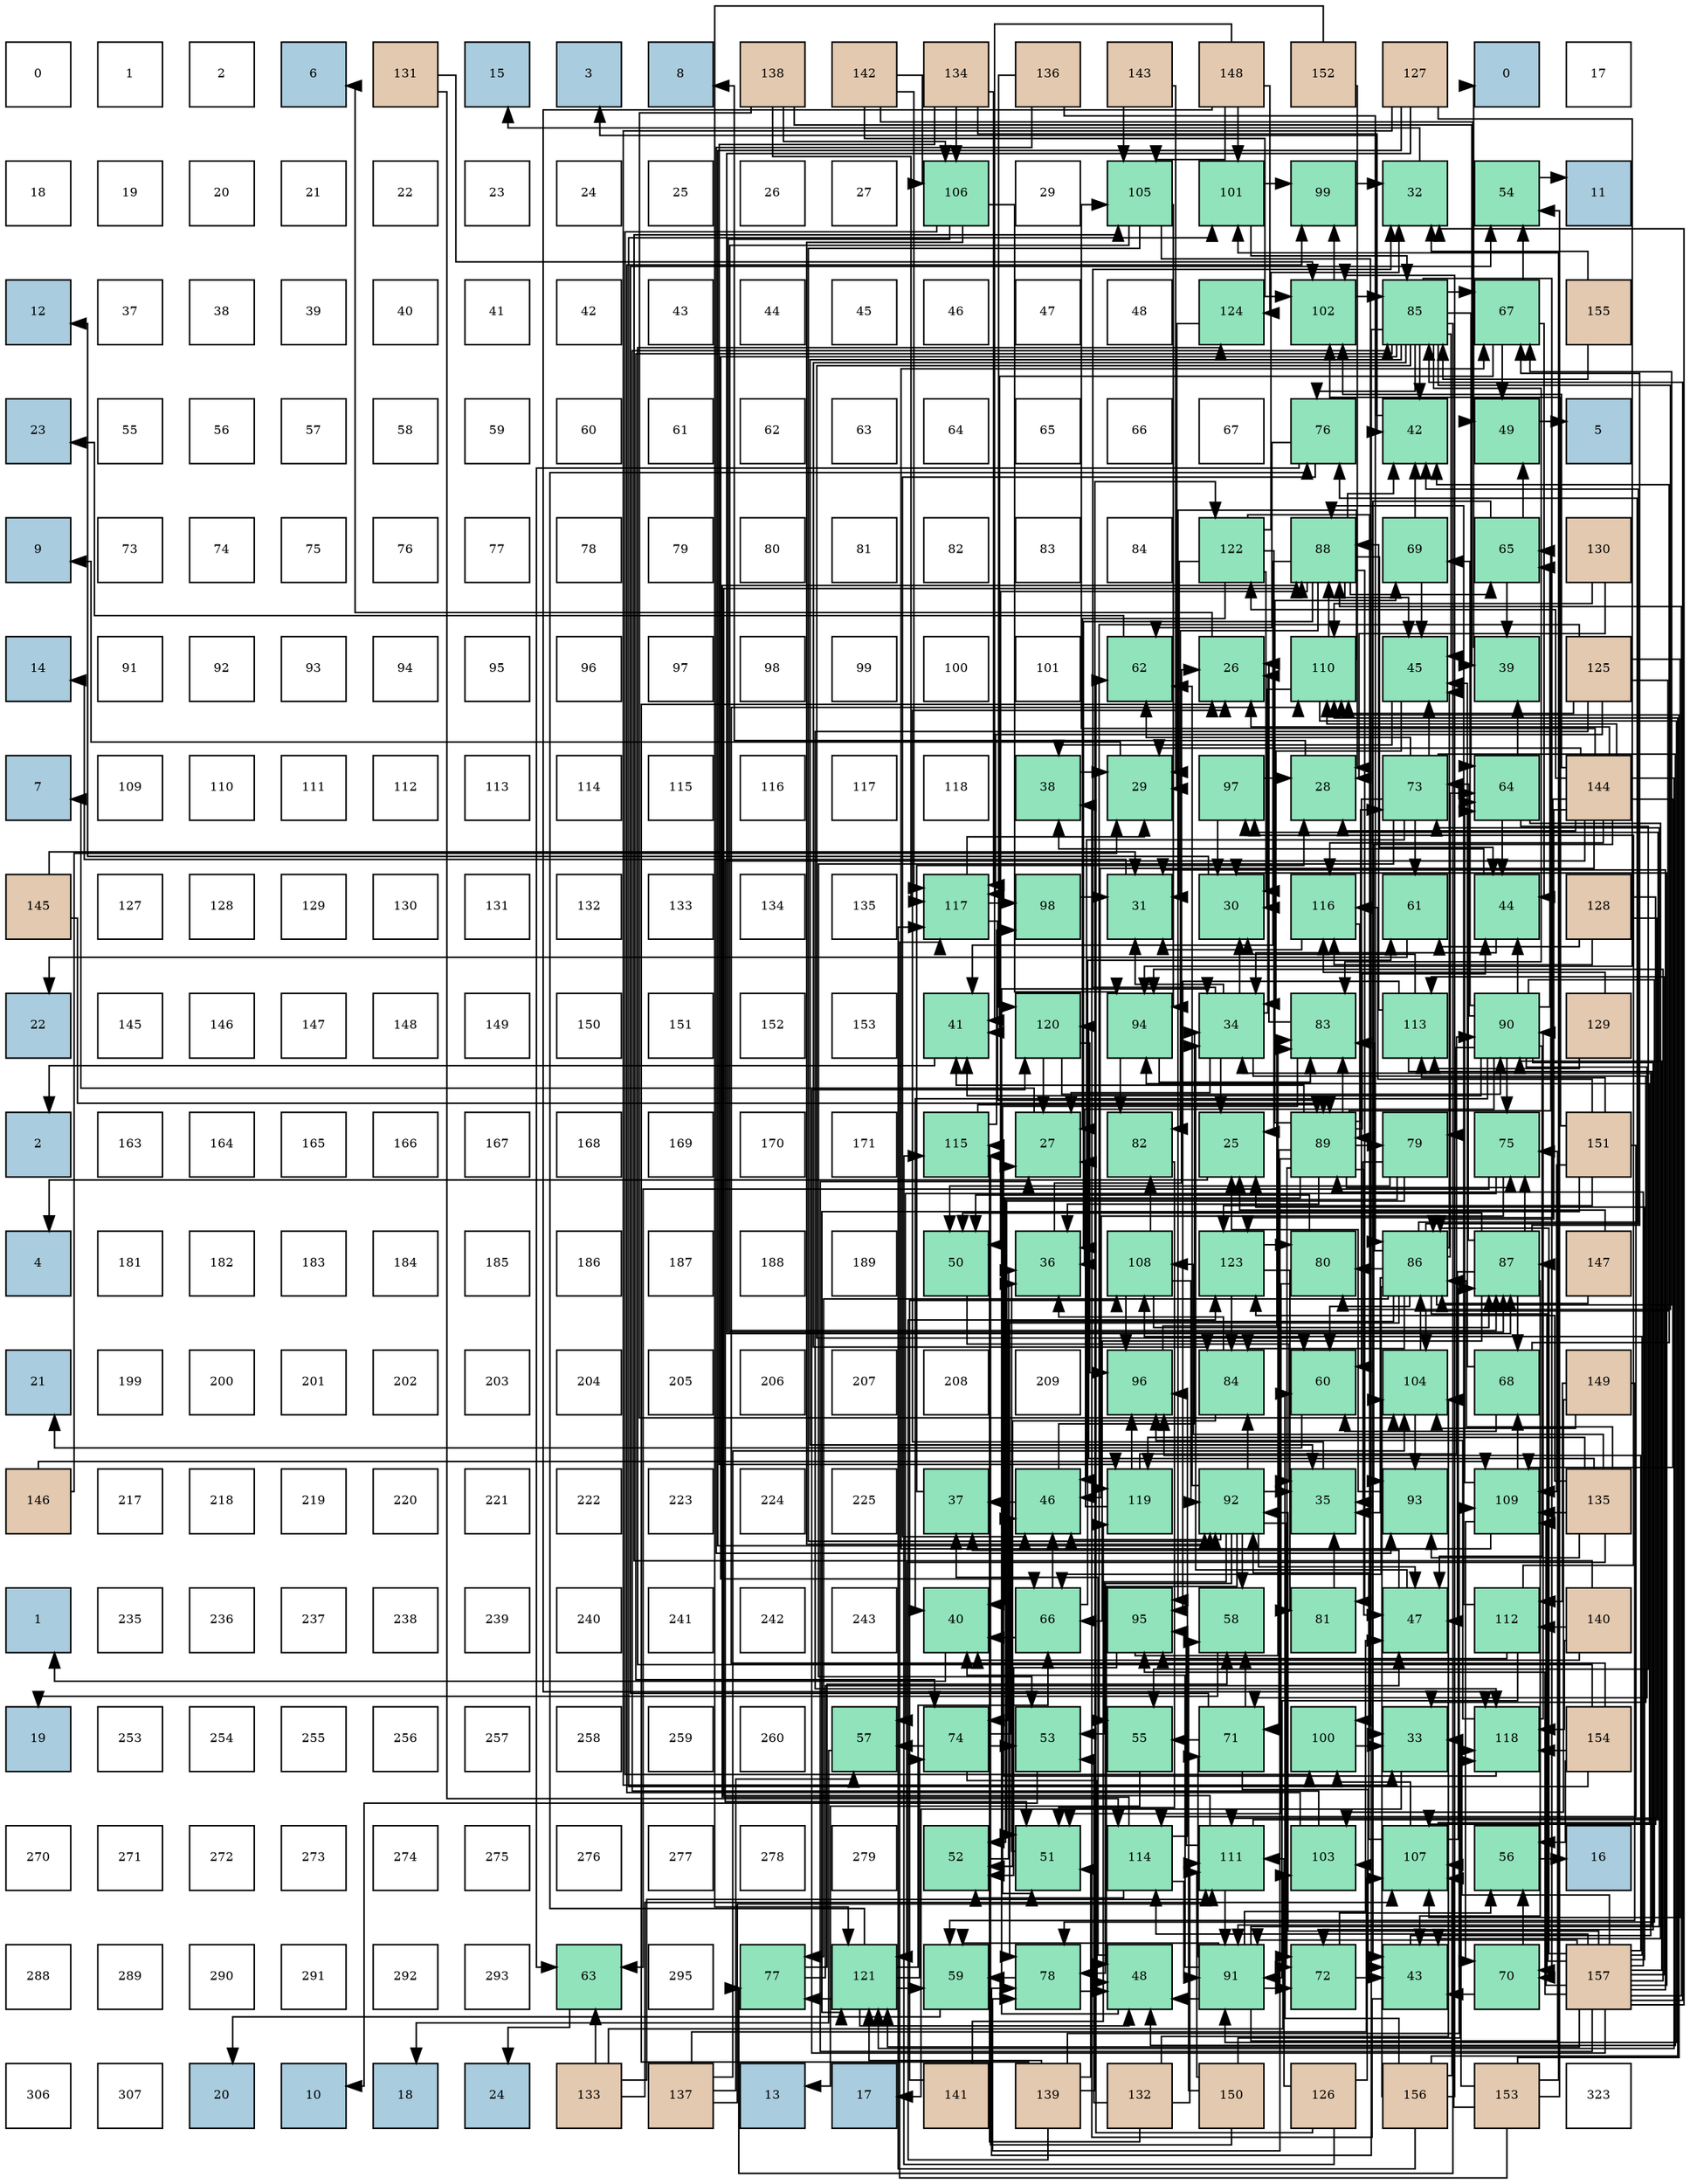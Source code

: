 digraph layout{
 rankdir=TB;
 splines=ortho;
 node [style=filled shape=square fixedsize=true width=0.6];
0[label="0", fontsize=8, fillcolor="#ffffff"];
1[label="1", fontsize=8, fillcolor="#ffffff"];
2[label="2", fontsize=8, fillcolor="#ffffff"];
3[label="6", fontsize=8, fillcolor="#a9ccde"];
4[label="131", fontsize=8, fillcolor="#e3c9af"];
5[label="15", fontsize=8, fillcolor="#a9ccde"];
6[label="3", fontsize=8, fillcolor="#a9ccde"];
7[label="8", fontsize=8, fillcolor="#a9ccde"];
8[label="138", fontsize=8, fillcolor="#e3c9af"];
9[label="142", fontsize=8, fillcolor="#e3c9af"];
10[label="134", fontsize=8, fillcolor="#e3c9af"];
11[label="136", fontsize=8, fillcolor="#e3c9af"];
12[label="143", fontsize=8, fillcolor="#e3c9af"];
13[label="148", fontsize=8, fillcolor="#e3c9af"];
14[label="152", fontsize=8, fillcolor="#e3c9af"];
15[label="127", fontsize=8, fillcolor="#e3c9af"];
16[label="0", fontsize=8, fillcolor="#a9ccde"];
17[label="17", fontsize=8, fillcolor="#ffffff"];
18[label="18", fontsize=8, fillcolor="#ffffff"];
19[label="19", fontsize=8, fillcolor="#ffffff"];
20[label="20", fontsize=8, fillcolor="#ffffff"];
21[label="21", fontsize=8, fillcolor="#ffffff"];
22[label="22", fontsize=8, fillcolor="#ffffff"];
23[label="23", fontsize=8, fillcolor="#ffffff"];
24[label="24", fontsize=8, fillcolor="#ffffff"];
25[label="25", fontsize=8, fillcolor="#ffffff"];
26[label="26", fontsize=8, fillcolor="#ffffff"];
27[label="27", fontsize=8, fillcolor="#ffffff"];
28[label="106", fontsize=8, fillcolor="#91e3bb"];
29[label="29", fontsize=8, fillcolor="#ffffff"];
30[label="105", fontsize=8, fillcolor="#91e3bb"];
31[label="101", fontsize=8, fillcolor="#91e3bb"];
32[label="99", fontsize=8, fillcolor="#91e3bb"];
33[label="32", fontsize=8, fillcolor="#91e3bb"];
34[label="54", fontsize=8, fillcolor="#91e3bb"];
35[label="11", fontsize=8, fillcolor="#a9ccde"];
36[label="12", fontsize=8, fillcolor="#a9ccde"];
37[label="37", fontsize=8, fillcolor="#ffffff"];
38[label="38", fontsize=8, fillcolor="#ffffff"];
39[label="39", fontsize=8, fillcolor="#ffffff"];
40[label="40", fontsize=8, fillcolor="#ffffff"];
41[label="41", fontsize=8, fillcolor="#ffffff"];
42[label="42", fontsize=8, fillcolor="#ffffff"];
43[label="43", fontsize=8, fillcolor="#ffffff"];
44[label="44", fontsize=8, fillcolor="#ffffff"];
45[label="45", fontsize=8, fillcolor="#ffffff"];
46[label="46", fontsize=8, fillcolor="#ffffff"];
47[label="47", fontsize=8, fillcolor="#ffffff"];
48[label="48", fontsize=8, fillcolor="#ffffff"];
49[label="124", fontsize=8, fillcolor="#91e3bb"];
50[label="102", fontsize=8, fillcolor="#91e3bb"];
51[label="85", fontsize=8, fillcolor="#91e3bb"];
52[label="67", fontsize=8, fillcolor="#91e3bb"];
53[label="155", fontsize=8, fillcolor="#e3c9af"];
54[label="23", fontsize=8, fillcolor="#a9ccde"];
55[label="55", fontsize=8, fillcolor="#ffffff"];
56[label="56", fontsize=8, fillcolor="#ffffff"];
57[label="57", fontsize=8, fillcolor="#ffffff"];
58[label="58", fontsize=8, fillcolor="#ffffff"];
59[label="59", fontsize=8, fillcolor="#ffffff"];
60[label="60", fontsize=8, fillcolor="#ffffff"];
61[label="61", fontsize=8, fillcolor="#ffffff"];
62[label="62", fontsize=8, fillcolor="#ffffff"];
63[label="63", fontsize=8, fillcolor="#ffffff"];
64[label="64", fontsize=8, fillcolor="#ffffff"];
65[label="65", fontsize=8, fillcolor="#ffffff"];
66[label="66", fontsize=8, fillcolor="#ffffff"];
67[label="67", fontsize=8, fillcolor="#ffffff"];
68[label="76", fontsize=8, fillcolor="#91e3bb"];
69[label="42", fontsize=8, fillcolor="#91e3bb"];
70[label="49", fontsize=8, fillcolor="#91e3bb"];
71[label="5", fontsize=8, fillcolor="#a9ccde"];
72[label="9", fontsize=8, fillcolor="#a9ccde"];
73[label="73", fontsize=8, fillcolor="#ffffff"];
74[label="74", fontsize=8, fillcolor="#ffffff"];
75[label="75", fontsize=8, fillcolor="#ffffff"];
76[label="76", fontsize=8, fillcolor="#ffffff"];
77[label="77", fontsize=8, fillcolor="#ffffff"];
78[label="78", fontsize=8, fillcolor="#ffffff"];
79[label="79", fontsize=8, fillcolor="#ffffff"];
80[label="80", fontsize=8, fillcolor="#ffffff"];
81[label="81", fontsize=8, fillcolor="#ffffff"];
82[label="82", fontsize=8, fillcolor="#ffffff"];
83[label="83", fontsize=8, fillcolor="#ffffff"];
84[label="84", fontsize=8, fillcolor="#ffffff"];
85[label="122", fontsize=8, fillcolor="#91e3bb"];
86[label="88", fontsize=8, fillcolor="#91e3bb"];
87[label="69", fontsize=8, fillcolor="#91e3bb"];
88[label="65", fontsize=8, fillcolor="#91e3bb"];
89[label="130", fontsize=8, fillcolor="#e3c9af"];
90[label="14", fontsize=8, fillcolor="#a9ccde"];
91[label="91", fontsize=8, fillcolor="#ffffff"];
92[label="92", fontsize=8, fillcolor="#ffffff"];
93[label="93", fontsize=8, fillcolor="#ffffff"];
94[label="94", fontsize=8, fillcolor="#ffffff"];
95[label="95", fontsize=8, fillcolor="#ffffff"];
96[label="96", fontsize=8, fillcolor="#ffffff"];
97[label="97", fontsize=8, fillcolor="#ffffff"];
98[label="98", fontsize=8, fillcolor="#ffffff"];
99[label="99", fontsize=8, fillcolor="#ffffff"];
100[label="100", fontsize=8, fillcolor="#ffffff"];
101[label="101", fontsize=8, fillcolor="#ffffff"];
102[label="62", fontsize=8, fillcolor="#91e3bb"];
103[label="26", fontsize=8, fillcolor="#91e3bb"];
104[label="110", fontsize=8, fillcolor="#91e3bb"];
105[label="45", fontsize=8, fillcolor="#91e3bb"];
106[label="39", fontsize=8, fillcolor="#91e3bb"];
107[label="125", fontsize=8, fillcolor="#e3c9af"];
108[label="7", fontsize=8, fillcolor="#a9ccde"];
109[label="109", fontsize=8, fillcolor="#ffffff"];
110[label="110", fontsize=8, fillcolor="#ffffff"];
111[label="111", fontsize=8, fillcolor="#ffffff"];
112[label="112", fontsize=8, fillcolor="#ffffff"];
113[label="113", fontsize=8, fillcolor="#ffffff"];
114[label="114", fontsize=8, fillcolor="#ffffff"];
115[label="115", fontsize=8, fillcolor="#ffffff"];
116[label="116", fontsize=8, fillcolor="#ffffff"];
117[label="117", fontsize=8, fillcolor="#ffffff"];
118[label="118", fontsize=8, fillcolor="#ffffff"];
119[label="38", fontsize=8, fillcolor="#91e3bb"];
120[label="29", fontsize=8, fillcolor="#91e3bb"];
121[label="97", fontsize=8, fillcolor="#91e3bb"];
122[label="28", fontsize=8, fillcolor="#91e3bb"];
123[label="73", fontsize=8, fillcolor="#91e3bb"];
124[label="64", fontsize=8, fillcolor="#91e3bb"];
125[label="144", fontsize=8, fillcolor="#e3c9af"];
126[label="145", fontsize=8, fillcolor="#e3c9af"];
127[label="127", fontsize=8, fillcolor="#ffffff"];
128[label="128", fontsize=8, fillcolor="#ffffff"];
129[label="129", fontsize=8, fillcolor="#ffffff"];
130[label="130", fontsize=8, fillcolor="#ffffff"];
131[label="131", fontsize=8, fillcolor="#ffffff"];
132[label="132", fontsize=8, fillcolor="#ffffff"];
133[label="133", fontsize=8, fillcolor="#ffffff"];
134[label="134", fontsize=8, fillcolor="#ffffff"];
135[label="135", fontsize=8, fillcolor="#ffffff"];
136[label="117", fontsize=8, fillcolor="#91e3bb"];
137[label="98", fontsize=8, fillcolor="#91e3bb"];
138[label="31", fontsize=8, fillcolor="#91e3bb"];
139[label="30", fontsize=8, fillcolor="#91e3bb"];
140[label="116", fontsize=8, fillcolor="#91e3bb"];
141[label="61", fontsize=8, fillcolor="#91e3bb"];
142[label="44", fontsize=8, fillcolor="#91e3bb"];
143[label="128", fontsize=8, fillcolor="#e3c9af"];
144[label="22", fontsize=8, fillcolor="#a9ccde"];
145[label="145", fontsize=8, fillcolor="#ffffff"];
146[label="146", fontsize=8, fillcolor="#ffffff"];
147[label="147", fontsize=8, fillcolor="#ffffff"];
148[label="148", fontsize=8, fillcolor="#ffffff"];
149[label="149", fontsize=8, fillcolor="#ffffff"];
150[label="150", fontsize=8, fillcolor="#ffffff"];
151[label="151", fontsize=8, fillcolor="#ffffff"];
152[label="152", fontsize=8, fillcolor="#ffffff"];
153[label="153", fontsize=8, fillcolor="#ffffff"];
154[label="41", fontsize=8, fillcolor="#91e3bb"];
155[label="120", fontsize=8, fillcolor="#91e3bb"];
156[label="94", fontsize=8, fillcolor="#91e3bb"];
157[label="34", fontsize=8, fillcolor="#91e3bb"];
158[label="83", fontsize=8, fillcolor="#91e3bb"];
159[label="113", fontsize=8, fillcolor="#91e3bb"];
160[label="90", fontsize=8, fillcolor="#91e3bb"];
161[label="129", fontsize=8, fillcolor="#e3c9af"];
162[label="2", fontsize=8, fillcolor="#a9ccde"];
163[label="163", fontsize=8, fillcolor="#ffffff"];
164[label="164", fontsize=8, fillcolor="#ffffff"];
165[label="165", fontsize=8, fillcolor="#ffffff"];
166[label="166", fontsize=8, fillcolor="#ffffff"];
167[label="167", fontsize=8, fillcolor="#ffffff"];
168[label="168", fontsize=8, fillcolor="#ffffff"];
169[label="169", fontsize=8, fillcolor="#ffffff"];
170[label="170", fontsize=8, fillcolor="#ffffff"];
171[label="171", fontsize=8, fillcolor="#ffffff"];
172[label="115", fontsize=8, fillcolor="#91e3bb"];
173[label="27", fontsize=8, fillcolor="#91e3bb"];
174[label="82", fontsize=8, fillcolor="#91e3bb"];
175[label="25", fontsize=8, fillcolor="#91e3bb"];
176[label="89", fontsize=8, fillcolor="#91e3bb"];
177[label="79", fontsize=8, fillcolor="#91e3bb"];
178[label="75", fontsize=8, fillcolor="#91e3bb"];
179[label="151", fontsize=8, fillcolor="#e3c9af"];
180[label="4", fontsize=8, fillcolor="#a9ccde"];
181[label="181", fontsize=8, fillcolor="#ffffff"];
182[label="182", fontsize=8, fillcolor="#ffffff"];
183[label="183", fontsize=8, fillcolor="#ffffff"];
184[label="184", fontsize=8, fillcolor="#ffffff"];
185[label="185", fontsize=8, fillcolor="#ffffff"];
186[label="186", fontsize=8, fillcolor="#ffffff"];
187[label="187", fontsize=8, fillcolor="#ffffff"];
188[label="188", fontsize=8, fillcolor="#ffffff"];
189[label="189", fontsize=8, fillcolor="#ffffff"];
190[label="50", fontsize=8, fillcolor="#91e3bb"];
191[label="36", fontsize=8, fillcolor="#91e3bb"];
192[label="108", fontsize=8, fillcolor="#91e3bb"];
193[label="123", fontsize=8, fillcolor="#91e3bb"];
194[label="80", fontsize=8, fillcolor="#91e3bb"];
195[label="86", fontsize=8, fillcolor="#91e3bb"];
196[label="87", fontsize=8, fillcolor="#91e3bb"];
197[label="147", fontsize=8, fillcolor="#e3c9af"];
198[label="21", fontsize=8, fillcolor="#a9ccde"];
199[label="199", fontsize=8, fillcolor="#ffffff"];
200[label="200", fontsize=8, fillcolor="#ffffff"];
201[label="201", fontsize=8, fillcolor="#ffffff"];
202[label="202", fontsize=8, fillcolor="#ffffff"];
203[label="203", fontsize=8, fillcolor="#ffffff"];
204[label="204", fontsize=8, fillcolor="#ffffff"];
205[label="205", fontsize=8, fillcolor="#ffffff"];
206[label="206", fontsize=8, fillcolor="#ffffff"];
207[label="207", fontsize=8, fillcolor="#ffffff"];
208[label="208", fontsize=8, fillcolor="#ffffff"];
209[label="209", fontsize=8, fillcolor="#ffffff"];
210[label="96", fontsize=8, fillcolor="#91e3bb"];
211[label="84", fontsize=8, fillcolor="#91e3bb"];
212[label="60", fontsize=8, fillcolor="#91e3bb"];
213[label="104", fontsize=8, fillcolor="#91e3bb"];
214[label="68", fontsize=8, fillcolor="#91e3bb"];
215[label="149", fontsize=8, fillcolor="#e3c9af"];
216[label="146", fontsize=8, fillcolor="#e3c9af"];
217[label="217", fontsize=8, fillcolor="#ffffff"];
218[label="218", fontsize=8, fillcolor="#ffffff"];
219[label="219", fontsize=8, fillcolor="#ffffff"];
220[label="220", fontsize=8, fillcolor="#ffffff"];
221[label="221", fontsize=8, fillcolor="#ffffff"];
222[label="222", fontsize=8, fillcolor="#ffffff"];
223[label="223", fontsize=8, fillcolor="#ffffff"];
224[label="224", fontsize=8, fillcolor="#ffffff"];
225[label="225", fontsize=8, fillcolor="#ffffff"];
226[label="37", fontsize=8, fillcolor="#91e3bb"];
227[label="46", fontsize=8, fillcolor="#91e3bb"];
228[label="119", fontsize=8, fillcolor="#91e3bb"];
229[label="92", fontsize=8, fillcolor="#91e3bb"];
230[label="35", fontsize=8, fillcolor="#91e3bb"];
231[label="93", fontsize=8, fillcolor="#91e3bb"];
232[label="109", fontsize=8, fillcolor="#91e3bb"];
233[label="135", fontsize=8, fillcolor="#e3c9af"];
234[label="1", fontsize=8, fillcolor="#a9ccde"];
235[label="235", fontsize=8, fillcolor="#ffffff"];
236[label="236", fontsize=8, fillcolor="#ffffff"];
237[label="237", fontsize=8, fillcolor="#ffffff"];
238[label="238", fontsize=8, fillcolor="#ffffff"];
239[label="239", fontsize=8, fillcolor="#ffffff"];
240[label="240", fontsize=8, fillcolor="#ffffff"];
241[label="241", fontsize=8, fillcolor="#ffffff"];
242[label="242", fontsize=8, fillcolor="#ffffff"];
243[label="243", fontsize=8, fillcolor="#ffffff"];
244[label="40", fontsize=8, fillcolor="#91e3bb"];
245[label="66", fontsize=8, fillcolor="#91e3bb"];
246[label="95", fontsize=8, fillcolor="#91e3bb"];
247[label="58", fontsize=8, fillcolor="#91e3bb"];
248[label="81", fontsize=8, fillcolor="#91e3bb"];
249[label="47", fontsize=8, fillcolor="#91e3bb"];
250[label="112", fontsize=8, fillcolor="#91e3bb"];
251[label="140", fontsize=8, fillcolor="#e3c9af"];
252[label="19", fontsize=8, fillcolor="#a9ccde"];
253[label="253", fontsize=8, fillcolor="#ffffff"];
254[label="254", fontsize=8, fillcolor="#ffffff"];
255[label="255", fontsize=8, fillcolor="#ffffff"];
256[label="256", fontsize=8, fillcolor="#ffffff"];
257[label="257", fontsize=8, fillcolor="#ffffff"];
258[label="258", fontsize=8, fillcolor="#ffffff"];
259[label="259", fontsize=8, fillcolor="#ffffff"];
260[label="260", fontsize=8, fillcolor="#ffffff"];
261[label="57", fontsize=8, fillcolor="#91e3bb"];
262[label="74", fontsize=8, fillcolor="#91e3bb"];
263[label="53", fontsize=8, fillcolor="#91e3bb"];
264[label="55", fontsize=8, fillcolor="#91e3bb"];
265[label="71", fontsize=8, fillcolor="#91e3bb"];
266[label="100", fontsize=8, fillcolor="#91e3bb"];
267[label="33", fontsize=8, fillcolor="#91e3bb"];
268[label="118", fontsize=8, fillcolor="#91e3bb"];
269[label="154", fontsize=8, fillcolor="#e3c9af"];
270[label="270", fontsize=8, fillcolor="#ffffff"];
271[label="271", fontsize=8, fillcolor="#ffffff"];
272[label="272", fontsize=8, fillcolor="#ffffff"];
273[label="273", fontsize=8, fillcolor="#ffffff"];
274[label="274", fontsize=8, fillcolor="#ffffff"];
275[label="275", fontsize=8, fillcolor="#ffffff"];
276[label="276", fontsize=8, fillcolor="#ffffff"];
277[label="277", fontsize=8, fillcolor="#ffffff"];
278[label="278", fontsize=8, fillcolor="#ffffff"];
279[label="279", fontsize=8, fillcolor="#ffffff"];
280[label="52", fontsize=8, fillcolor="#91e3bb"];
281[label="51", fontsize=8, fillcolor="#91e3bb"];
282[label="114", fontsize=8, fillcolor="#91e3bb"];
283[label="111", fontsize=8, fillcolor="#91e3bb"];
284[label="103", fontsize=8, fillcolor="#91e3bb"];
285[label="107", fontsize=8, fillcolor="#91e3bb"];
286[label="56", fontsize=8, fillcolor="#91e3bb"];
287[label="16", fontsize=8, fillcolor="#a9ccde"];
288[label="288", fontsize=8, fillcolor="#ffffff"];
289[label="289", fontsize=8, fillcolor="#ffffff"];
290[label="290", fontsize=8, fillcolor="#ffffff"];
291[label="291", fontsize=8, fillcolor="#ffffff"];
292[label="292", fontsize=8, fillcolor="#ffffff"];
293[label="293", fontsize=8, fillcolor="#ffffff"];
294[label="63", fontsize=8, fillcolor="#91e3bb"];
295[label="295", fontsize=8, fillcolor="#ffffff"];
296[label="77", fontsize=8, fillcolor="#91e3bb"];
297[label="121", fontsize=8, fillcolor="#91e3bb"];
298[label="59", fontsize=8, fillcolor="#91e3bb"];
299[label="78", fontsize=8, fillcolor="#91e3bb"];
300[label="48", fontsize=8, fillcolor="#91e3bb"];
301[label="91", fontsize=8, fillcolor="#91e3bb"];
302[label="72", fontsize=8, fillcolor="#91e3bb"];
303[label="43", fontsize=8, fillcolor="#91e3bb"];
304[label="70", fontsize=8, fillcolor="#91e3bb"];
305[label="157", fontsize=8, fillcolor="#e3c9af"];
306[label="306", fontsize=8, fillcolor="#ffffff"];
307[label="307", fontsize=8, fillcolor="#ffffff"];
308[label="20", fontsize=8, fillcolor="#a9ccde"];
309[label="10", fontsize=8, fillcolor="#a9ccde"];
310[label="18", fontsize=8, fillcolor="#a9ccde"];
311[label="24", fontsize=8, fillcolor="#a9ccde"];
312[label="133", fontsize=8, fillcolor="#e3c9af"];
313[label="137", fontsize=8, fillcolor="#e3c9af"];
314[label="13", fontsize=8, fillcolor="#a9ccde"];
315[label="17", fontsize=8, fillcolor="#a9ccde"];
316[label="141", fontsize=8, fillcolor="#e3c9af"];
317[label="139", fontsize=8, fillcolor="#e3c9af"];
318[label="132", fontsize=8, fillcolor="#e3c9af"];
319[label="150", fontsize=8, fillcolor="#e3c9af"];
320[label="126", fontsize=8, fillcolor="#e3c9af"];
321[label="156", fontsize=8, fillcolor="#e3c9af"];
322[label="153", fontsize=8, fillcolor="#e3c9af"];
323[label="323", fontsize=8, fillcolor="#ffffff"];
edge [constraint=false, style=vis];175 -> 180;
103 -> 3;
173 -> 108;
122 -> 7;
120 -> 72;
139 -> 36;
138 -> 90;
33 -> 5;
267 -> 315;
157 -> 175;
157 -> 103;
157 -> 173;
157 -> 139;
157 -> 138;
157 -> 33;
157 -> 267;
230 -> 103;
191 -> 103;
226 -> 122;
119 -> 120;
106 -> 16;
244 -> 234;
154 -> 162;
69 -> 6;
303 -> 157;
303 -> 119;
142 -> 157;
142 -> 119;
105 -> 157;
105 -> 119;
227 -> 157;
227 -> 226;
249 -> 157;
249 -> 226;
300 -> 157;
300 -> 226;
70 -> 71;
190 -> 230;
281 -> 191;
280 -> 191;
263 -> 309;
34 -> 35;
264 -> 314;
286 -> 287;
261 -> 310;
247 -> 252;
298 -> 308;
212 -> 198;
141 -> 144;
102 -> 54;
294 -> 311;
124 -> 106;
124 -> 303;
124 -> 142;
124 -> 264;
88 -> 106;
88 -> 303;
88 -> 70;
245 -> 244;
245 -> 227;
245 -> 141;
52 -> 154;
52 -> 142;
52 -> 70;
52 -> 34;
214 -> 69;
214 -> 105;
214 -> 212;
87 -> 69;
87 -> 105;
304 -> 303;
304 -> 286;
265 -> 303;
265 -> 34;
265 -> 264;
265 -> 247;
302 -> 303;
302 -> 286;
123 -> 105;
123 -> 227;
123 -> 300;
123 -> 263;
123 -> 212;
123 -> 141;
123 -> 102;
262 -> 227;
262 -> 300;
262 -> 263;
262 -> 261;
178 -> 227;
178 -> 261;
178 -> 294;
68 -> 227;
68 -> 102;
68 -> 294;
296 -> 249;
296 -> 247;
299 -> 300;
299 -> 298;
177 -> 230;
177 -> 190;
177 -> 281;
177 -> 280;
194 -> 190;
194 -> 281;
248 -> 230;
174 -> 281;
158 -> 103;
158 -> 281;
211 -> 191;
211 -> 280;
51 -> 230;
51 -> 69;
51 -> 105;
51 -> 212;
51 -> 124;
51 -> 245;
51 -> 52;
51 -> 304;
51 -> 262;
51 -> 68;
51 -> 296;
51 -> 299;
51 -> 194;
51 -> 158;
51 -> 211;
195 -> 230;
195 -> 69;
195 -> 105;
195 -> 212;
195 -> 124;
195 -> 245;
195 -> 52;
195 -> 304;
195 -> 262;
195 -> 68;
195 -> 296;
195 -> 299;
195 -> 194;
195 -> 158;
195 -> 211;
196 -> 303;
196 -> 249;
196 -> 190;
196 -> 124;
196 -> 245;
196 -> 52;
196 -> 214;
196 -> 178;
86 -> 191;
86 -> 154;
86 -> 69;
86 -> 142;
86 -> 105;
86 -> 190;
86 -> 88;
86 -> 248;
86 -> 174;
176 -> 191;
176 -> 244;
176 -> 154;
176 -> 142;
176 -> 249;
176 -> 88;
176 -> 87;
176 -> 265;
176 -> 302;
176 -> 123;
176 -> 178;
176 -> 299;
176 -> 177;
176 -> 158;
160 -> 191;
160 -> 244;
160 -> 154;
160 -> 142;
160 -> 249;
160 -> 88;
160 -> 87;
160 -> 265;
160 -> 302;
160 -> 123;
160 -> 178;
160 -> 299;
160 -> 177;
301 -> 244;
301 -> 249;
301 -> 300;
301 -> 298;
301 -> 265;
301 -> 302;
301 -> 123;
301 -> 178;
229 -> 230;
229 -> 227;
229 -> 249;
229 -> 300;
229 -> 263;
229 -> 247;
229 -> 102;
229 -> 302;
229 -> 299;
229 -> 211;
231 -> 175;
156 -> 174;
156 -> 158;
246 -> 280;
246 -> 158;
210 -> 158;
121 -> 122;
121 -> 139;
137 -> 138;
32 -> 33;
266 -> 267;
31 -> 51;
31 -> 32;
50 -> 51;
50 -> 32;
284 -> 51;
284 -> 32;
213 -> 195;
213 -> 231;
30 -> 196;
30 -> 229;
30 -> 156;
30 -> 266;
28 -> 196;
28 -> 229;
28 -> 156;
28 -> 266;
285 -> 196;
285 -> 229;
285 -> 156;
285 -> 266;
192 -> 174;
192 -> 196;
192 -> 229;
192 -> 210;
232 -> 124;
232 -> 52;
232 -> 214;
232 -> 304;
104 -> 139;
104 -> 86;
104 -> 301;
104 -> 246;
283 -> 86;
283 -> 301;
283 -> 246;
283 -> 121;
250 -> 86;
250 -> 301;
250 -> 246;
250 -> 121;
159 -> 139;
159 -> 86;
159 -> 301;
159 -> 246;
282 -> 280;
282 -> 86;
282 -> 301;
282 -> 210;
172 -> 176;
172 -> 137;
140 -> 138;
140 -> 176;
136 -> 120;
136 -> 176;
136 -> 137;
268 -> 173;
268 -> 160;
268 -> 210;
228 -> 173;
228 -> 160;
228 -> 210;
155 -> 173;
155 -> 160;
155 -> 210;
297 -> 300;
297 -> 298;
297 -> 245;
297 -> 262;
297 -> 68;
297 -> 296;
85 -> 175;
85 -> 173;
85 -> 139;
85 -> 138;
85 -> 33;
85 -> 267;
193 -> 194;
193 -> 248;
193 -> 211;
49 -> 120;
107 -> 264;
107 -> 213;
107 -> 285;
107 -> 104;
107 -> 136;
107 -> 268;
320 -> 102;
320 -> 284;
320 -> 283;
320 -> 172;
15 -> 267;
15 -> 196;
15 -> 229;
15 -> 156;
143 -> 141;
143 -> 285;
143 -> 283;
143 -> 140;
161 -> 159;
161 -> 140;
89 -> 122;
89 -> 104;
4 -> 50;
4 -> 282;
318 -> 263;
318 -> 213;
318 -> 283;
318 -> 172;
312 -> 294;
312 -> 284;
312 -> 285;
312 -> 283;
10 -> 69;
10 -> 28;
10 -> 136;
10 -> 228;
233 -> 195;
233 -> 231;
233 -> 192;
233 -> 232;
233 -> 228;
233 -> 155;
233 -> 297;
233 -> 193;
11 -> 195;
11 -> 231;
11 -> 155;
313 -> 261;
313 -> 213;
313 -> 285;
313 -> 283;
8 -> 106;
8 -> 213;
8 -> 28;
8 -> 136;
317 -> 103;
317 -> 281;
317 -> 232;
317 -> 297;
317 -> 85;
317 -> 193;
251 -> 244;
251 -> 30;
251 -> 250;
251 -> 268;
316 -> 192;
316 -> 228;
9 -> 70;
9 -> 50;
9 -> 28;
9 -> 136;
12 -> 120;
12 -> 30;
125 -> 103;
125 -> 122;
125 -> 120;
125 -> 281;
125 -> 195;
125 -> 231;
125 -> 50;
125 -> 30;
125 -> 232;
125 -> 104;
125 -> 140;
125 -> 228;
125 -> 297;
125 -> 85;
125 -> 193;
126 -> 138;
126 -> 176;
216 -> 120;
216 -> 232;
197 -> 175;
197 -> 195;
13 -> 154;
13 -> 31;
13 -> 30;
13 -> 268;
13 -> 49;
215 -> 298;
215 -> 284;
215 -> 213;
215 -> 250;
319 -> 247;
319 -> 283;
319 -> 172;
319 -> 268;
179 -> 50;
179 -> 232;
179 -> 159;
179 -> 282;
179 -> 140;
179 -> 297;
179 -> 193;
14 -> 122;
14 -> 297;
322 -> 34;
322 -> 31;
322 -> 285;
322 -> 104;
322 -> 136;
322 -> 268;
269 -> 286;
269 -> 31;
269 -> 104;
269 -> 268;
269 -> 49;
53 -> 33;
53 -> 51;
321 -> 212;
321 -> 50;
321 -> 213;
321 -> 285;
321 -> 104;
321 -> 136;
305 -> 175;
305 -> 173;
305 -> 139;
305 -> 138;
305 -> 33;
305 -> 267;
305 -> 51;
305 -> 195;
305 -> 196;
305 -> 86;
305 -> 176;
305 -> 160;
305 -> 301;
305 -> 229;
305 -> 156;
305 -> 246;
305 -> 210;
305 -> 192;
305 -> 232;
305 -> 159;
305 -> 282;
305 -> 155;
305 -> 297;
edge [constraint=true, style=invis];
0 -> 18 -> 36 -> 54 -> 72 -> 90 -> 108 -> 126 -> 144 -> 162 -> 180 -> 198 -> 216 -> 234 -> 252 -> 270 -> 288 -> 306;
1 -> 19 -> 37 -> 55 -> 73 -> 91 -> 109 -> 127 -> 145 -> 163 -> 181 -> 199 -> 217 -> 235 -> 253 -> 271 -> 289 -> 307;
2 -> 20 -> 38 -> 56 -> 74 -> 92 -> 110 -> 128 -> 146 -> 164 -> 182 -> 200 -> 218 -> 236 -> 254 -> 272 -> 290 -> 308;
3 -> 21 -> 39 -> 57 -> 75 -> 93 -> 111 -> 129 -> 147 -> 165 -> 183 -> 201 -> 219 -> 237 -> 255 -> 273 -> 291 -> 309;
4 -> 22 -> 40 -> 58 -> 76 -> 94 -> 112 -> 130 -> 148 -> 166 -> 184 -> 202 -> 220 -> 238 -> 256 -> 274 -> 292 -> 310;
5 -> 23 -> 41 -> 59 -> 77 -> 95 -> 113 -> 131 -> 149 -> 167 -> 185 -> 203 -> 221 -> 239 -> 257 -> 275 -> 293 -> 311;
6 -> 24 -> 42 -> 60 -> 78 -> 96 -> 114 -> 132 -> 150 -> 168 -> 186 -> 204 -> 222 -> 240 -> 258 -> 276 -> 294 -> 312;
7 -> 25 -> 43 -> 61 -> 79 -> 97 -> 115 -> 133 -> 151 -> 169 -> 187 -> 205 -> 223 -> 241 -> 259 -> 277 -> 295 -> 313;
8 -> 26 -> 44 -> 62 -> 80 -> 98 -> 116 -> 134 -> 152 -> 170 -> 188 -> 206 -> 224 -> 242 -> 260 -> 278 -> 296 -> 314;
9 -> 27 -> 45 -> 63 -> 81 -> 99 -> 117 -> 135 -> 153 -> 171 -> 189 -> 207 -> 225 -> 243 -> 261 -> 279 -> 297 -> 315;
10 -> 28 -> 46 -> 64 -> 82 -> 100 -> 118 -> 136 -> 154 -> 172 -> 190 -> 208 -> 226 -> 244 -> 262 -> 280 -> 298 -> 316;
11 -> 29 -> 47 -> 65 -> 83 -> 101 -> 119 -> 137 -> 155 -> 173 -> 191 -> 209 -> 227 -> 245 -> 263 -> 281 -> 299 -> 317;
12 -> 30 -> 48 -> 66 -> 84 -> 102 -> 120 -> 138 -> 156 -> 174 -> 192 -> 210 -> 228 -> 246 -> 264 -> 282 -> 300 -> 318;
13 -> 31 -> 49 -> 67 -> 85 -> 103 -> 121 -> 139 -> 157 -> 175 -> 193 -> 211 -> 229 -> 247 -> 265 -> 283 -> 301 -> 319;
14 -> 32 -> 50 -> 68 -> 86 -> 104 -> 122 -> 140 -> 158 -> 176 -> 194 -> 212 -> 230 -> 248 -> 266 -> 284 -> 302 -> 320;
15 -> 33 -> 51 -> 69 -> 87 -> 105 -> 123 -> 141 -> 159 -> 177 -> 195 -> 213 -> 231 -> 249 -> 267 -> 285 -> 303 -> 321;
16 -> 34 -> 52 -> 70 -> 88 -> 106 -> 124 -> 142 -> 160 -> 178 -> 196 -> 214 -> 232 -> 250 -> 268 -> 286 -> 304 -> 322;
17 -> 35 -> 53 -> 71 -> 89 -> 107 -> 125 -> 143 -> 161 -> 179 -> 197 -> 215 -> 233 -> 251 -> 269 -> 287 -> 305 -> 323;
rank = same {0 -> 1 -> 2 -> 3 -> 4 -> 5 -> 6 -> 7 -> 8 -> 9 -> 10 -> 11 -> 12 -> 13 -> 14 -> 15 -> 16 -> 17};
rank = same {18 -> 19 -> 20 -> 21 -> 22 -> 23 -> 24 -> 25 -> 26 -> 27 -> 28 -> 29 -> 30 -> 31 -> 32 -> 33 -> 34 -> 35};
rank = same {36 -> 37 -> 38 -> 39 -> 40 -> 41 -> 42 -> 43 -> 44 -> 45 -> 46 -> 47 -> 48 -> 49 -> 50 -> 51 -> 52 -> 53};
rank = same {54 -> 55 -> 56 -> 57 -> 58 -> 59 -> 60 -> 61 -> 62 -> 63 -> 64 -> 65 -> 66 -> 67 -> 68 -> 69 -> 70 -> 71};
rank = same {72 -> 73 -> 74 -> 75 -> 76 -> 77 -> 78 -> 79 -> 80 -> 81 -> 82 -> 83 -> 84 -> 85 -> 86 -> 87 -> 88 -> 89};
rank = same {90 -> 91 -> 92 -> 93 -> 94 -> 95 -> 96 -> 97 -> 98 -> 99 -> 100 -> 101 -> 102 -> 103 -> 104 -> 105 -> 106 -> 107};
rank = same {108 -> 109 -> 110 -> 111 -> 112 -> 113 -> 114 -> 115 -> 116 -> 117 -> 118 -> 119 -> 120 -> 121 -> 122 -> 123 -> 124 -> 125};
rank = same {126 -> 127 -> 128 -> 129 -> 130 -> 131 -> 132 -> 133 -> 134 -> 135 -> 136 -> 137 -> 138 -> 139 -> 140 -> 141 -> 142 -> 143};
rank = same {144 -> 145 -> 146 -> 147 -> 148 -> 149 -> 150 -> 151 -> 152 -> 153 -> 154 -> 155 -> 156 -> 157 -> 158 -> 159 -> 160 -> 161};
rank = same {162 -> 163 -> 164 -> 165 -> 166 -> 167 -> 168 -> 169 -> 170 -> 171 -> 172 -> 173 -> 174 -> 175 -> 176 -> 177 -> 178 -> 179};
rank = same {180 -> 181 -> 182 -> 183 -> 184 -> 185 -> 186 -> 187 -> 188 -> 189 -> 190 -> 191 -> 192 -> 193 -> 194 -> 195 -> 196 -> 197};
rank = same {198 -> 199 -> 200 -> 201 -> 202 -> 203 -> 204 -> 205 -> 206 -> 207 -> 208 -> 209 -> 210 -> 211 -> 212 -> 213 -> 214 -> 215};
rank = same {216 -> 217 -> 218 -> 219 -> 220 -> 221 -> 222 -> 223 -> 224 -> 225 -> 226 -> 227 -> 228 -> 229 -> 230 -> 231 -> 232 -> 233};
rank = same {234 -> 235 -> 236 -> 237 -> 238 -> 239 -> 240 -> 241 -> 242 -> 243 -> 244 -> 245 -> 246 -> 247 -> 248 -> 249 -> 250 -> 251};
rank = same {252 -> 253 -> 254 -> 255 -> 256 -> 257 -> 258 -> 259 -> 260 -> 261 -> 262 -> 263 -> 264 -> 265 -> 266 -> 267 -> 268 -> 269};
rank = same {270 -> 271 -> 272 -> 273 -> 274 -> 275 -> 276 -> 277 -> 278 -> 279 -> 280 -> 281 -> 282 -> 283 -> 284 -> 285 -> 286 -> 287};
rank = same {288 -> 289 -> 290 -> 291 -> 292 -> 293 -> 294 -> 295 -> 296 -> 297 -> 298 -> 299 -> 300 -> 301 -> 302 -> 303 -> 304 -> 305};
rank = same {306 -> 307 -> 308 -> 309 -> 310 -> 311 -> 312 -> 313 -> 314 -> 315 -> 316 -> 317 -> 318 -> 319 -> 320 -> 321 -> 322 -> 323};
}